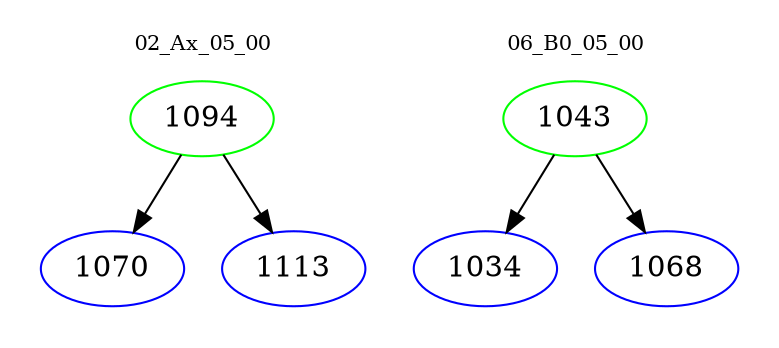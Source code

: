 digraph{
subgraph cluster_0 {
color = white
label = "02_Ax_05_00";
fontsize=10;
T0_1094 [label="1094", color="green"]
T0_1094 -> T0_1070 [color="black"]
T0_1070 [label="1070", color="blue"]
T0_1094 -> T0_1113 [color="black"]
T0_1113 [label="1113", color="blue"]
}
subgraph cluster_1 {
color = white
label = "06_B0_05_00";
fontsize=10;
T1_1043 [label="1043", color="green"]
T1_1043 -> T1_1034 [color="black"]
T1_1034 [label="1034", color="blue"]
T1_1043 -> T1_1068 [color="black"]
T1_1068 [label="1068", color="blue"]
}
}
